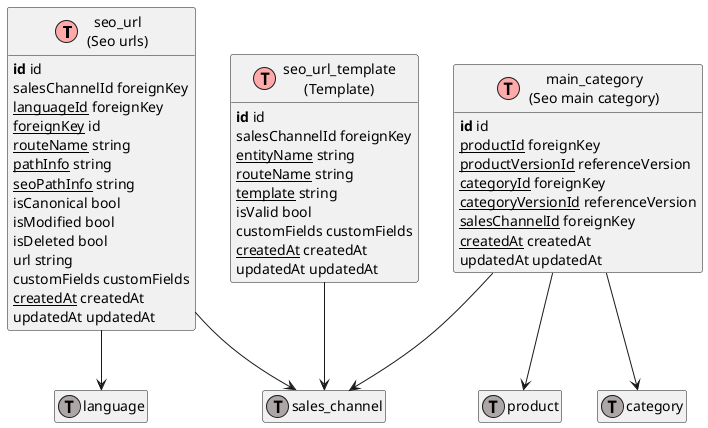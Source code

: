 @startuml
' uncomment the line below if you're using computer with a retina display
' skinparam dpi 300
!define Table(name,desc) class name as "desc" << (T,#FFAAAA) >>
!define ForeignTable(name,desc) class name as "desc" << (T,#ada6a6) >>
!define TranslationTable(name,desc) class name as "desc" << (I,#4286f4) >>
' we use bold for primary key
' green color for unique
' and underscore for not_null
!define primary_key(x) <b>x</b>
!define unique(x) <color:green>x</color>
!define not_null(x) <u>x</u>
' other tags available:
' <i></i>
' <back:COLOR></color>, where color is a color name or html color code
' (#FFAACC)
' see: http://plantuml.com/classes.html#More
hide methods
hide stereotypes
hide empty members
skinparam backgroundColor #FFFFFF

' entities

Table(ShopwareCoreContentSeoSeoUrlSeoUrlDefinition, "seo_url\n(Seo urls)") {
   primary_key(id) id
   salesChannelId foreignKey
   not_null(languageId) foreignKey
   not_null(foreignKey) id
   not_null(routeName) string
   not_null(pathInfo) string
   not_null(seoPathInfo) string
   isCanonical bool
   isModified bool
   isDeleted bool
   url string
   customFields customFields
   not_null(createdAt) createdAt
   updatedAt updatedAt
}
Table(ShopwareCoreContentSeoSeoUrlTemplateSeoUrlTemplateDefinition, "seo_url_template\n(Template)") {
   primary_key(id) id
   salesChannelId foreignKey
   not_null(entityName) string
   not_null(routeName) string
   not_null(template) string
   isValid bool
   customFields customFields
   not_null(createdAt) createdAt
   updatedAt updatedAt
}
Table(ShopwareCoreContentSeoMainCategoryMainCategoryDefinition, "main_category\n(Seo main category)") {
   primary_key(id) id
   not_null(productId) foreignKey
   not_null(productVersionId) referenceVersion
   not_null(categoryId) foreignKey
   not_null(categoryVersionId) referenceVersion
   not_null(salesChannelId) foreignKey
   not_null(createdAt) createdAt
   updatedAt updatedAt
}
ForeignTable(ShopwareCoreSystemLanguageLanguageDefinition, "language") {
}
ForeignTable(ShopwareCoreSystemSalesChannelSalesChannelDefinition, "sales_channel") {
}
ForeignTable(ShopwareCoreContentProductProductDefinition, "product") {
}
ForeignTable(ShopwareCoreContentCategoryCategoryDefinition, "category") {
}

' relationshipd

ShopwareCoreContentSeoSeoUrlSeoUrlDefinition --> ShopwareCoreSystemLanguageLanguageDefinition
ShopwareCoreContentSeoSeoUrlSeoUrlDefinition --> ShopwareCoreSystemSalesChannelSalesChannelDefinition
ShopwareCoreContentSeoSeoUrlTemplateSeoUrlTemplateDefinition --> ShopwareCoreSystemSalesChannelSalesChannelDefinition
ShopwareCoreContentSeoMainCategoryMainCategoryDefinition --> ShopwareCoreContentProductProductDefinition
ShopwareCoreContentSeoMainCategoryMainCategoryDefinition --> ShopwareCoreContentCategoryCategoryDefinition
ShopwareCoreContentSeoMainCategoryMainCategoryDefinition --> ShopwareCoreSystemSalesChannelSalesChannelDefinition
@enduml
